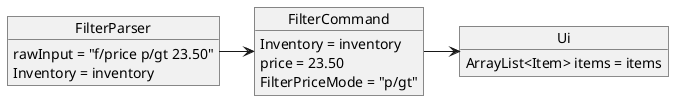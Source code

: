 @startuml
object FilterParser{
    rawInput = "f/price p/gt 23.50"
    Inventory = inventory
}
object FilterCommand{
    Inventory = inventory
    price = 23.50
    FilterPriceMode = "p/gt"
}
object Ui{
    ArrayList<Item> items = items
}
FilterParser -> FilterCommand
FilterCommand -> Ui
@enduml

